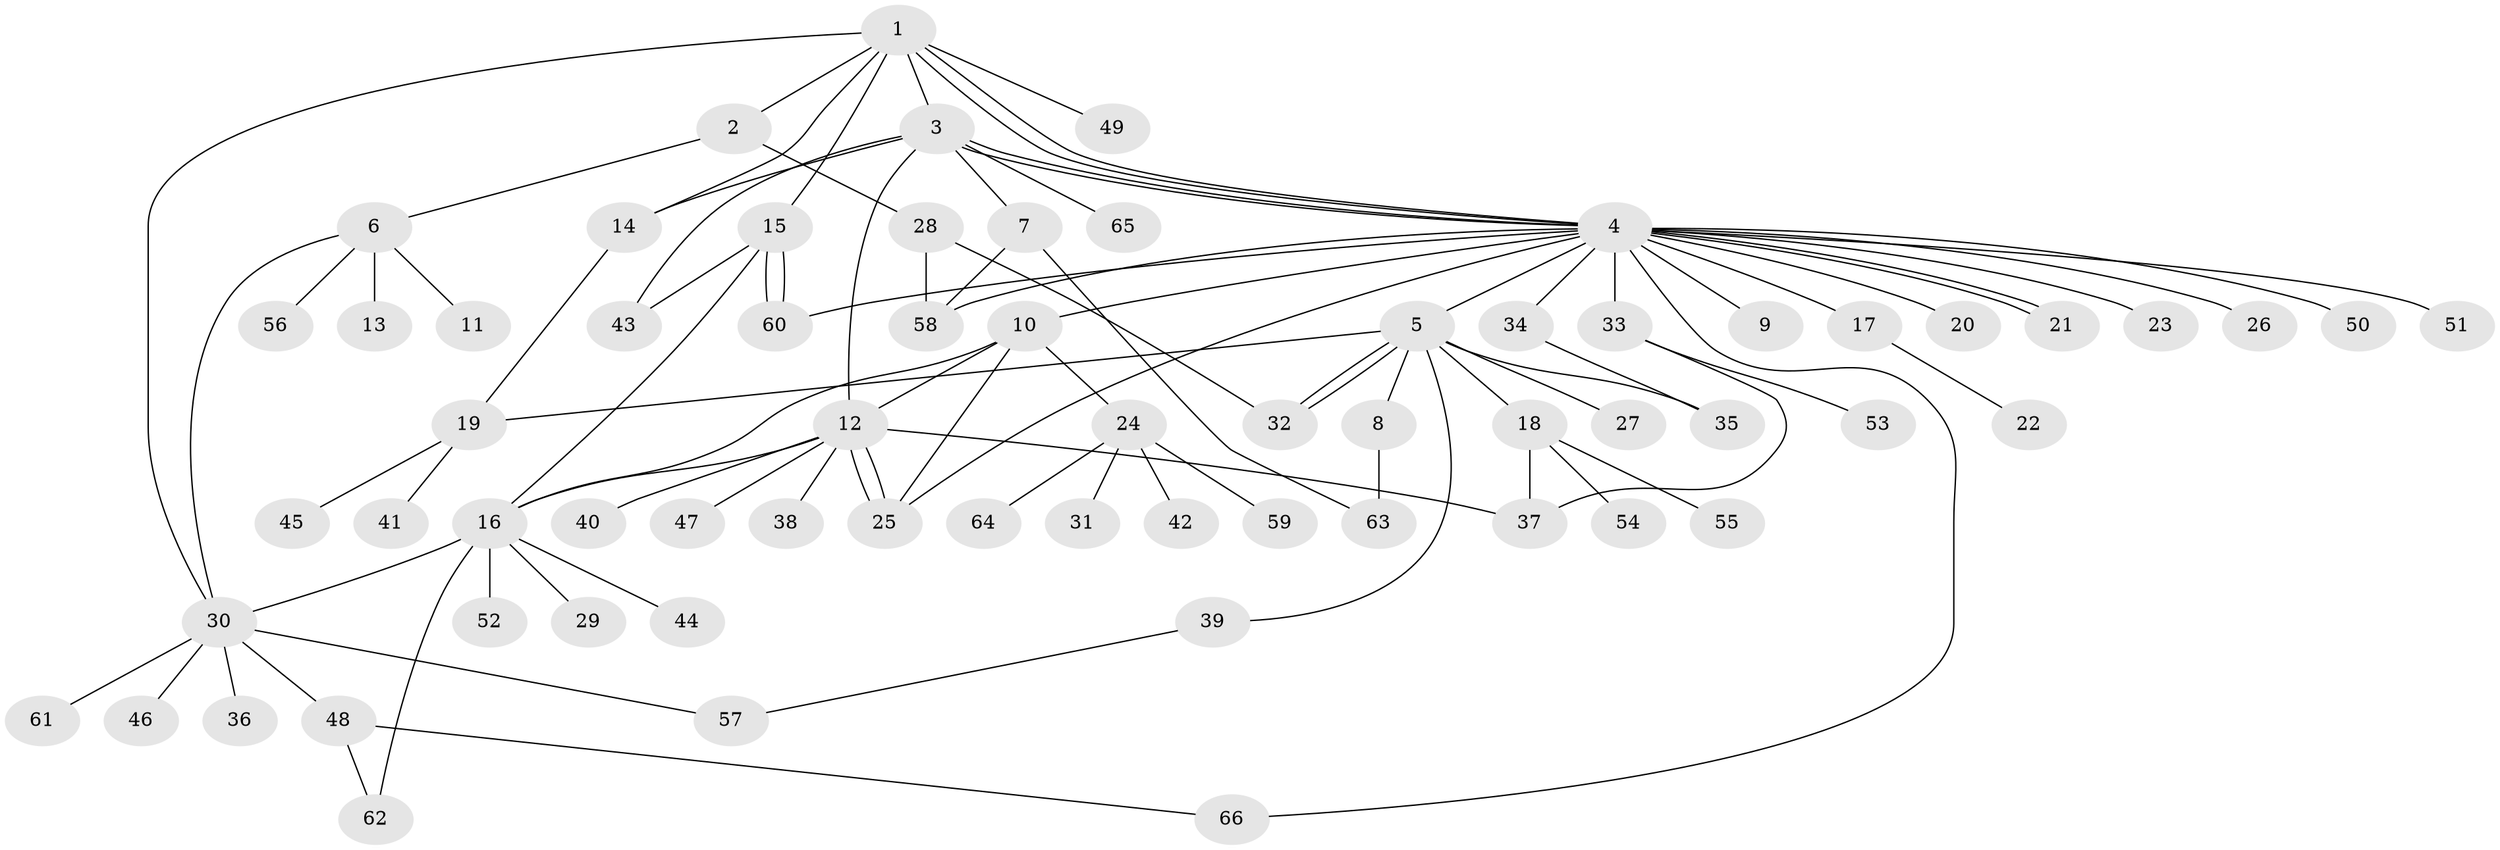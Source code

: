 // coarse degree distribution, {7: 0.061224489795918366, 6: 0.02040816326530612, 8: 0.061224489795918366, 20: 0.02040816326530612, 3: 0.16326530612244897, 2: 0.14285714285714285, 4: 0.061224489795918366, 1: 0.46938775510204084}
// Generated by graph-tools (version 1.1) at 2025/51/02/27/25 19:51:58]
// undirected, 66 vertices, 93 edges
graph export_dot {
graph [start="1"]
  node [color=gray90,style=filled];
  1;
  2;
  3;
  4;
  5;
  6;
  7;
  8;
  9;
  10;
  11;
  12;
  13;
  14;
  15;
  16;
  17;
  18;
  19;
  20;
  21;
  22;
  23;
  24;
  25;
  26;
  27;
  28;
  29;
  30;
  31;
  32;
  33;
  34;
  35;
  36;
  37;
  38;
  39;
  40;
  41;
  42;
  43;
  44;
  45;
  46;
  47;
  48;
  49;
  50;
  51;
  52;
  53;
  54;
  55;
  56;
  57;
  58;
  59;
  60;
  61;
  62;
  63;
  64;
  65;
  66;
  1 -- 2;
  1 -- 3;
  1 -- 4;
  1 -- 4;
  1 -- 14;
  1 -- 15;
  1 -- 30;
  1 -- 49;
  2 -- 6;
  2 -- 28;
  3 -- 4;
  3 -- 4;
  3 -- 7;
  3 -- 12;
  3 -- 14;
  3 -- 43;
  3 -- 65;
  4 -- 5;
  4 -- 9;
  4 -- 10;
  4 -- 17;
  4 -- 20;
  4 -- 21;
  4 -- 21;
  4 -- 23;
  4 -- 25;
  4 -- 26;
  4 -- 33;
  4 -- 34;
  4 -- 50;
  4 -- 51;
  4 -- 58;
  4 -- 60;
  4 -- 66;
  5 -- 8;
  5 -- 18;
  5 -- 19;
  5 -- 27;
  5 -- 32;
  5 -- 32;
  5 -- 35;
  5 -- 39;
  6 -- 11;
  6 -- 13;
  6 -- 30;
  6 -- 56;
  7 -- 58;
  7 -- 63;
  8 -- 63;
  10 -- 12;
  10 -- 16;
  10 -- 24;
  10 -- 25;
  12 -- 16;
  12 -- 25;
  12 -- 25;
  12 -- 37;
  12 -- 38;
  12 -- 40;
  12 -- 47;
  14 -- 19;
  15 -- 16;
  15 -- 43;
  15 -- 60;
  15 -- 60;
  16 -- 29;
  16 -- 30;
  16 -- 44;
  16 -- 52;
  16 -- 62;
  17 -- 22;
  18 -- 37;
  18 -- 54;
  18 -- 55;
  19 -- 41;
  19 -- 45;
  24 -- 31;
  24 -- 42;
  24 -- 59;
  24 -- 64;
  28 -- 32;
  28 -- 58;
  30 -- 36;
  30 -- 46;
  30 -- 48;
  30 -- 57;
  30 -- 61;
  33 -- 37;
  33 -- 53;
  34 -- 35;
  39 -- 57;
  48 -- 62;
  48 -- 66;
}
